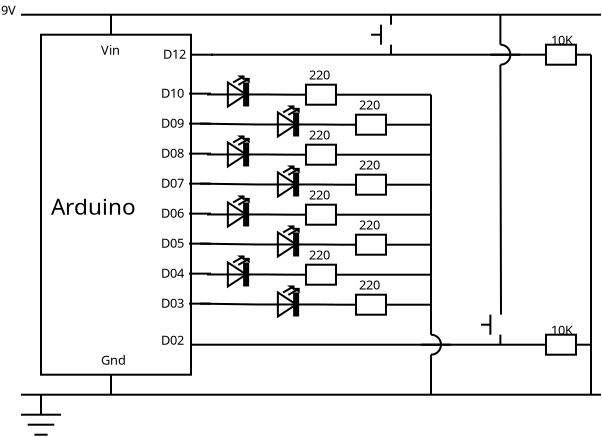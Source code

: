 <?xml version="1.0" encoding="UTF-8"?>
<dia:diagram xmlns:dia="http://www.lysator.liu.se/~alla/dia/">
  <dia:layer name="Background" visible="true" active="true">
    <dia:group>
      <dia:object type="Circuit - Horizontal Resistor (European)" version="1" id="O0">
        <dia:attribute name="obj_pos">
          <dia:point val="21,6"/>
        </dia:attribute>
        <dia:attribute name="obj_bb">
          <dia:rectangle val="21,5.95;24,7.05"/>
        </dia:attribute>
        <dia:attribute name="meta">
          <dia:composite type="dict"/>
        </dia:attribute>
        <dia:attribute name="elem_corner">
          <dia:point val="21,6"/>
        </dia:attribute>
        <dia:attribute name="elem_width">
          <dia:real val="3.0"/>
        </dia:attribute>
        <dia:attribute name="elem_height">
          <dia:real val="1.0"/>
        </dia:attribute>
        <dia:attribute name="line_width">
          <dia:real val="0.1"/>
        </dia:attribute>
        <dia:attribute name="line_colour">
          <dia:color val="#000000"/>
        </dia:attribute>
        <dia:attribute name="fill_colour">
          <dia:color val="#ffffff"/>
        </dia:attribute>
        <dia:attribute name="show_background">
          <dia:boolean val="true"/>
        </dia:attribute>
        <dia:attribute name="line_style">
          <dia:enum val="0"/>
          <dia:real val="1"/>
        </dia:attribute>
        <dia:attribute name="flip_horizontal">
          <dia:boolean val="false"/>
        </dia:attribute>
        <dia:attribute name="flip_vertical">
          <dia:boolean val="false"/>
        </dia:attribute>
        <dia:attribute name="subscale">
          <dia:real val="1"/>
        </dia:attribute>
      </dia:object>
      <dia:object type="Circuit - Horizontal Led (European)" version="1" id="O1">
        <dia:attribute name="obj_pos">
          <dia:point val="16.8,5.589"/>
        </dia:attribute>
        <dia:attribute name="obj_bb">
          <dia:rectangle val="16.8,5.518;19.8,7.182"/>
        </dia:attribute>
        <dia:attribute name="meta">
          <dia:composite type="dict"/>
        </dia:attribute>
        <dia:attribute name="elem_corner">
          <dia:point val="16.8,5.589"/>
        </dia:attribute>
        <dia:attribute name="elem_width">
          <dia:real val="3.0"/>
        </dia:attribute>
        <dia:attribute name="elem_height">
          <dia:real val="1.5"/>
        </dia:attribute>
        <dia:attribute name="line_width">
          <dia:real val="0.1"/>
        </dia:attribute>
        <dia:attribute name="line_colour">
          <dia:color val="#000000"/>
        </dia:attribute>
        <dia:attribute name="fill_colour">
          <dia:color val="#ffffff"/>
        </dia:attribute>
        <dia:attribute name="show_background">
          <dia:boolean val="true"/>
        </dia:attribute>
        <dia:attribute name="line_style">
          <dia:enum val="0"/>
          <dia:real val="1"/>
        </dia:attribute>
        <dia:attribute name="flip_horizontal">
          <dia:boolean val="false"/>
        </dia:attribute>
        <dia:attribute name="flip_vertical">
          <dia:boolean val="false"/>
        </dia:attribute>
        <dia:attribute name="subscale">
          <dia:real val="1"/>
        </dia:attribute>
      </dia:object>
      <dia:object type="Standard - Line" version="0" id="O2">
        <dia:attribute name="obj_pos">
          <dia:point val="19.8,6.489"/>
        </dia:attribute>
        <dia:attribute name="obj_bb">
          <dia:rectangle val="19.75,6.439;21.05,6.55"/>
        </dia:attribute>
        <dia:attribute name="conn_endpoints">
          <dia:point val="19.8,6.489"/>
          <dia:point val="21,6.5"/>
        </dia:attribute>
        <dia:attribute name="numcp">
          <dia:int val="1"/>
        </dia:attribute>
        <dia:connections>
          <dia:connection handle="0" to="O1" connection="1"/>
          <dia:connection handle="1" to="O0" connection="0"/>
        </dia:connections>
      </dia:object>
      <dia:object type="Standard - Text" version="1" id="O3">
        <dia:attribute name="obj_pos">
          <dia:point val="21.9,5.739"/>
        </dia:attribute>
        <dia:attribute name="obj_bb">
          <dia:rectangle val="21.9,5.144;23.122,5.889"/>
        </dia:attribute>
        <dia:attribute name="text">
          <dia:composite type="text">
            <dia:attribute name="string">
              <dia:string>#220#</dia:string>
            </dia:attribute>
            <dia:attribute name="font">
              <dia:font family="sans" style="0" name="Helvetica"/>
            </dia:attribute>
            <dia:attribute name="height">
              <dia:real val="0.8"/>
            </dia:attribute>
            <dia:attribute name="pos">
              <dia:point val="21.9,5.739"/>
            </dia:attribute>
            <dia:attribute name="color">
              <dia:color val="#000000"/>
            </dia:attribute>
            <dia:attribute name="alignment">
              <dia:enum val="0"/>
            </dia:attribute>
          </dia:composite>
        </dia:attribute>
        <dia:attribute name="valign">
          <dia:enum val="3"/>
        </dia:attribute>
      </dia:object>
    </dia:group>
    <dia:object type="Standard - Box" version="0" id="O4">
      <dia:attribute name="obj_pos">
        <dia:point val="8.5,3.5"/>
      </dia:attribute>
      <dia:attribute name="obj_bb">
        <dia:rectangle val="8.45,3.45;16.05,20.55"/>
      </dia:attribute>
      <dia:attribute name="elem_corner">
        <dia:point val="8.5,3.5"/>
      </dia:attribute>
      <dia:attribute name="elem_width">
        <dia:real val="7.5"/>
      </dia:attribute>
      <dia:attribute name="elem_height">
        <dia:real val="17"/>
      </dia:attribute>
      <dia:attribute name="show_background">
        <dia:boolean val="true"/>
      </dia:attribute>
    </dia:object>
    <dia:group>
      <dia:object type="Standard - Line" version="0" id="O5">
        <dia:attribute name="obj_pos">
          <dia:point val="16,4.5"/>
        </dia:attribute>
        <dia:attribute name="obj_bb">
          <dia:rectangle val="15.95,4.45;17.15,4.55"/>
        </dia:attribute>
        <dia:attribute name="conn_endpoints">
          <dia:point val="16,4.5"/>
          <dia:point val="17.1,4.5"/>
        </dia:attribute>
        <dia:attribute name="numcp">
          <dia:int val="1"/>
        </dia:attribute>
      </dia:object>
      <dia:object type="Standard - Text" version="1" id="O6">
        <dia:attribute name="obj_pos">
          <dia:point val="14.6,4.7"/>
        </dia:attribute>
        <dia:attribute name="obj_bb">
          <dia:rectangle val="14.6,4.105;15.908,4.85"/>
        </dia:attribute>
        <dia:attribute name="text">
          <dia:composite type="text">
            <dia:attribute name="string">
              <dia:string>#D12#</dia:string>
            </dia:attribute>
            <dia:attribute name="font">
              <dia:font family="sans" style="0" name="Helvetica"/>
            </dia:attribute>
            <dia:attribute name="height">
              <dia:real val="0.8"/>
            </dia:attribute>
            <dia:attribute name="pos">
              <dia:point val="14.6,4.7"/>
            </dia:attribute>
            <dia:attribute name="color">
              <dia:color val="#000000"/>
            </dia:attribute>
            <dia:attribute name="alignment">
              <dia:enum val="0"/>
            </dia:attribute>
          </dia:composite>
        </dia:attribute>
        <dia:attribute name="valign">
          <dia:enum val="3"/>
        </dia:attribute>
      </dia:object>
    </dia:group>
    <dia:object type="Standard - Text" version="1" id="O7">
      <dia:attribute name="obj_pos">
        <dia:point val="9,12.5"/>
      </dia:attribute>
      <dia:attribute name="obj_bb">
        <dia:rectangle val="9,11.45;13.373,12.768"/>
      </dia:attribute>
      <dia:attribute name="text">
        <dia:composite type="text">
          <dia:attribute name="string">
            <dia:string>#Arduino#</dia:string>
          </dia:attribute>
          <dia:attribute name="font">
            <dia:font family="sans" style="0" name="Helvetica"/>
          </dia:attribute>
          <dia:attribute name="height">
            <dia:real val="1.411"/>
          </dia:attribute>
          <dia:attribute name="pos">
            <dia:point val="9,12.5"/>
          </dia:attribute>
          <dia:attribute name="color">
            <dia:color val="#000000"/>
          </dia:attribute>
          <dia:attribute name="alignment">
            <dia:enum val="0"/>
          </dia:attribute>
        </dia:composite>
      </dia:attribute>
      <dia:attribute name="valign">
        <dia:enum val="3"/>
      </dia:attribute>
    </dia:object>
    <dia:object type="Standard - Line" version="0" id="O8">
      <dia:attribute name="obj_pos">
        <dia:point val="12,21.5"/>
      </dia:attribute>
      <dia:attribute name="obj_bb">
        <dia:rectangle val="11.95,20.45;12.05,21.55"/>
      </dia:attribute>
      <dia:attribute name="conn_endpoints">
        <dia:point val="12,21.5"/>
        <dia:point val="12,20.5"/>
      </dia:attribute>
      <dia:attribute name="numcp">
        <dia:int val="1"/>
      </dia:attribute>
    </dia:object>
    <dia:object type="Standard - Line" version="0" id="O9">
      <dia:attribute name="obj_pos">
        <dia:point val="12,3.5"/>
      </dia:attribute>
      <dia:attribute name="obj_bb">
        <dia:rectangle val="11.95,2.45;12.05,3.55"/>
      </dia:attribute>
      <dia:attribute name="conn_endpoints">
        <dia:point val="12,3.5"/>
        <dia:point val="12,2.5"/>
      </dia:attribute>
      <dia:attribute name="numcp">
        <dia:int val="1"/>
      </dia:attribute>
    </dia:object>
    <dia:object type="Standard - Text" version="1" id="O10">
      <dia:attribute name="obj_pos">
        <dia:point val="11.5,4.5"/>
      </dia:attribute>
      <dia:attribute name="obj_bb">
        <dia:rectangle val="11.5,3.905;12.505,4.65"/>
      </dia:attribute>
      <dia:attribute name="text">
        <dia:composite type="text">
          <dia:attribute name="string">
            <dia:string>#Vin#</dia:string>
          </dia:attribute>
          <dia:attribute name="font">
            <dia:font family="sans" style="0" name="Helvetica"/>
          </dia:attribute>
          <dia:attribute name="height">
            <dia:real val="0.8"/>
          </dia:attribute>
          <dia:attribute name="pos">
            <dia:point val="11.5,4.5"/>
          </dia:attribute>
          <dia:attribute name="color">
            <dia:color val="#000000"/>
          </dia:attribute>
          <dia:attribute name="alignment">
            <dia:enum val="0"/>
          </dia:attribute>
        </dia:composite>
      </dia:attribute>
      <dia:attribute name="valign">
        <dia:enum val="3"/>
      </dia:attribute>
    </dia:object>
    <dia:object type="Standard - Text" version="1" id="O11">
      <dia:attribute name="obj_pos">
        <dia:point val="11.5,20"/>
      </dia:attribute>
      <dia:attribute name="obj_bb">
        <dia:rectangle val="11.5,19.405;12.807,20.15"/>
      </dia:attribute>
      <dia:attribute name="text">
        <dia:composite type="text">
          <dia:attribute name="string">
            <dia:string>#Gnd#</dia:string>
          </dia:attribute>
          <dia:attribute name="font">
            <dia:font family="sans" style="0" name="Helvetica"/>
          </dia:attribute>
          <dia:attribute name="height">
            <dia:real val="0.8"/>
          </dia:attribute>
          <dia:attribute name="pos">
            <dia:point val="11.5,20"/>
          </dia:attribute>
          <dia:attribute name="color">
            <dia:color val="#000000"/>
          </dia:attribute>
          <dia:attribute name="alignment">
            <dia:enum val="0"/>
          </dia:attribute>
        </dia:composite>
      </dia:attribute>
      <dia:attribute name="valign">
        <dia:enum val="3"/>
      </dia:attribute>
    </dia:object>
    <dia:object type="Standard - Line" version="0" id="O12">
      <dia:attribute name="obj_pos">
        <dia:point val="7.5,2.5"/>
      </dia:attribute>
      <dia:attribute name="obj_bb">
        <dia:rectangle val="7.45,2.45;20.05,2.55"/>
      </dia:attribute>
      <dia:attribute name="conn_endpoints">
        <dia:point val="7.5,2.5"/>
        <dia:point val="20,2.5"/>
      </dia:attribute>
      <dia:attribute name="numcp">
        <dia:int val="1"/>
      </dia:attribute>
    </dia:object>
    <dia:object type="Standard - Line" version="0" id="O13">
      <dia:attribute name="obj_pos">
        <dia:point val="7.5,21.5"/>
      </dia:attribute>
      <dia:attribute name="obj_bb">
        <dia:rectangle val="7.45,21.45;36.55,21.55"/>
      </dia:attribute>
      <dia:attribute name="conn_endpoints">
        <dia:point val="7.5,21.5"/>
        <dia:point val="36.5,21.5"/>
      </dia:attribute>
      <dia:attribute name="numcp">
        <dia:int val="1"/>
      </dia:attribute>
    </dia:object>
    <dia:object type="Circuit - Ground" version="1" id="O14">
      <dia:attribute name="obj_pos">
        <dia:point val="7.5,21.5"/>
      </dia:attribute>
      <dia:attribute name="obj_bb">
        <dia:rectangle val="7.5,21.5;9.5,23.55"/>
      </dia:attribute>
      <dia:attribute name="meta">
        <dia:composite type="dict"/>
      </dia:attribute>
      <dia:attribute name="elem_corner">
        <dia:point val="7.5,21.5"/>
      </dia:attribute>
      <dia:attribute name="elem_width">
        <dia:real val="2"/>
      </dia:attribute>
      <dia:attribute name="elem_height">
        <dia:real val="2"/>
      </dia:attribute>
      <dia:attribute name="line_width">
        <dia:real val="0.1"/>
      </dia:attribute>
      <dia:attribute name="line_colour">
        <dia:color val="#000000"/>
      </dia:attribute>
      <dia:attribute name="fill_colour">
        <dia:color val="#ffffff"/>
      </dia:attribute>
      <dia:attribute name="show_background">
        <dia:boolean val="true"/>
      </dia:attribute>
      <dia:attribute name="line_style">
        <dia:enum val="0"/>
        <dia:real val="1"/>
      </dia:attribute>
      <dia:attribute name="flip_horizontal">
        <dia:boolean val="false"/>
      </dia:attribute>
      <dia:attribute name="flip_vertical">
        <dia:boolean val="false"/>
      </dia:attribute>
      <dia:attribute name="subscale">
        <dia:real val="1"/>
      </dia:attribute>
    </dia:object>
    <dia:object type="Standard - Text" version="1" id="O15">
      <dia:attribute name="obj_pos">
        <dia:point val="6.5,2.5"/>
      </dia:attribute>
      <dia:attribute name="obj_bb">
        <dia:rectangle val="6.5,1.905;7.345,2.65"/>
      </dia:attribute>
      <dia:attribute name="text">
        <dia:composite type="text">
          <dia:attribute name="string">
            <dia:string>#9V#</dia:string>
          </dia:attribute>
          <dia:attribute name="font">
            <dia:font family="sans" style="0" name="Helvetica"/>
          </dia:attribute>
          <dia:attribute name="height">
            <dia:real val="0.8"/>
          </dia:attribute>
          <dia:attribute name="pos">
            <dia:point val="6.5,2.5"/>
          </dia:attribute>
          <dia:attribute name="color">
            <dia:color val="#000000"/>
          </dia:attribute>
          <dia:attribute name="alignment">
            <dia:enum val="0"/>
          </dia:attribute>
        </dia:composite>
      </dia:attribute>
      <dia:attribute name="valign">
        <dia:enum val="3"/>
      </dia:attribute>
    </dia:object>
    <dia:group>
      <dia:object type="Standard - Text" version="1" id="O16">
        <dia:attribute name="obj_pos">
          <dia:point val="14.5,6.647"/>
        </dia:attribute>
        <dia:attribute name="obj_bb">
          <dia:rectangle val="14.5,6.052;15.807,6.797"/>
        </dia:attribute>
        <dia:attribute name="text">
          <dia:composite type="text">
            <dia:attribute name="string">
              <dia:string>#D10#</dia:string>
            </dia:attribute>
            <dia:attribute name="font">
              <dia:font family="sans" style="0" name="Helvetica"/>
            </dia:attribute>
            <dia:attribute name="height">
              <dia:real val="0.8"/>
            </dia:attribute>
            <dia:attribute name="pos">
              <dia:point val="14.5,6.647"/>
            </dia:attribute>
            <dia:attribute name="color">
              <dia:color val="#000000"/>
            </dia:attribute>
            <dia:attribute name="alignment">
              <dia:enum val="0"/>
            </dia:attribute>
          </dia:composite>
        </dia:attribute>
        <dia:attribute name="valign">
          <dia:enum val="3"/>
        </dia:attribute>
      </dia:object>
      <dia:object type="Standard - Line" version="0" id="O17">
        <dia:attribute name="obj_pos">
          <dia:point val="15.9,6.447"/>
        </dia:attribute>
        <dia:attribute name="obj_bb">
          <dia:rectangle val="15.85,6.397;17.05,6.497"/>
        </dia:attribute>
        <dia:attribute name="conn_endpoints">
          <dia:point val="15.9,6.447"/>
          <dia:point val="17,6.447"/>
        </dia:attribute>
        <dia:attribute name="numcp">
          <dia:int val="1"/>
        </dia:attribute>
      </dia:object>
    </dia:group>
    <dia:group>
      <dia:object type="Standard - Text" version="1" id="O18">
        <dia:attribute name="obj_pos">
          <dia:point val="14.5,8.147"/>
        </dia:attribute>
        <dia:attribute name="obj_bb">
          <dia:rectangle val="14.5,7.552;15.807,8.297"/>
        </dia:attribute>
        <dia:attribute name="text">
          <dia:composite type="text">
            <dia:attribute name="string">
              <dia:string>#D09#</dia:string>
            </dia:attribute>
            <dia:attribute name="font">
              <dia:font family="sans" style="0" name="Helvetica"/>
            </dia:attribute>
            <dia:attribute name="height">
              <dia:real val="0.8"/>
            </dia:attribute>
            <dia:attribute name="pos">
              <dia:point val="14.5,8.147"/>
            </dia:attribute>
            <dia:attribute name="color">
              <dia:color val="#000000"/>
            </dia:attribute>
            <dia:attribute name="alignment">
              <dia:enum val="0"/>
            </dia:attribute>
          </dia:composite>
        </dia:attribute>
        <dia:attribute name="valign">
          <dia:enum val="3"/>
        </dia:attribute>
      </dia:object>
      <dia:object type="Standard - Line" version="0" id="O19">
        <dia:attribute name="obj_pos">
          <dia:point val="15.9,7.947"/>
        </dia:attribute>
        <dia:attribute name="obj_bb">
          <dia:rectangle val="15.85,7.897;17.05,7.997"/>
        </dia:attribute>
        <dia:attribute name="conn_endpoints">
          <dia:point val="15.9,7.947"/>
          <dia:point val="17,7.947"/>
        </dia:attribute>
        <dia:attribute name="numcp">
          <dia:int val="1"/>
        </dia:attribute>
      </dia:object>
    </dia:group>
    <dia:group>
      <dia:object type="Standard - Text" version="1" id="O20">
        <dia:attribute name="obj_pos">
          <dia:point val="14.5,9.647"/>
        </dia:attribute>
        <dia:attribute name="obj_bb">
          <dia:rectangle val="14.5,9.052;15.807,9.797"/>
        </dia:attribute>
        <dia:attribute name="text">
          <dia:composite type="text">
            <dia:attribute name="string">
              <dia:string>#D08#</dia:string>
            </dia:attribute>
            <dia:attribute name="font">
              <dia:font family="sans" style="0" name="Helvetica"/>
            </dia:attribute>
            <dia:attribute name="height">
              <dia:real val="0.8"/>
            </dia:attribute>
            <dia:attribute name="pos">
              <dia:point val="14.5,9.647"/>
            </dia:attribute>
            <dia:attribute name="color">
              <dia:color val="#000000"/>
            </dia:attribute>
            <dia:attribute name="alignment">
              <dia:enum val="0"/>
            </dia:attribute>
          </dia:composite>
        </dia:attribute>
        <dia:attribute name="valign">
          <dia:enum val="3"/>
        </dia:attribute>
      </dia:object>
      <dia:object type="Standard - Line" version="0" id="O21">
        <dia:attribute name="obj_pos">
          <dia:point val="15.9,9.447"/>
        </dia:attribute>
        <dia:attribute name="obj_bb">
          <dia:rectangle val="15.85,9.397;17.05,9.497"/>
        </dia:attribute>
        <dia:attribute name="conn_endpoints">
          <dia:point val="15.9,9.447"/>
          <dia:point val="17,9.447"/>
        </dia:attribute>
        <dia:attribute name="numcp">
          <dia:int val="1"/>
        </dia:attribute>
      </dia:object>
    </dia:group>
    <dia:group>
      <dia:object type="Standard - Text" version="1" id="O22">
        <dia:attribute name="obj_pos">
          <dia:point val="14.5,11.147"/>
        </dia:attribute>
        <dia:attribute name="obj_bb">
          <dia:rectangle val="14.5,10.552;15.807,11.297"/>
        </dia:attribute>
        <dia:attribute name="text">
          <dia:composite type="text">
            <dia:attribute name="string">
              <dia:string>#D07#</dia:string>
            </dia:attribute>
            <dia:attribute name="font">
              <dia:font family="sans" style="0" name="Helvetica"/>
            </dia:attribute>
            <dia:attribute name="height">
              <dia:real val="0.8"/>
            </dia:attribute>
            <dia:attribute name="pos">
              <dia:point val="14.5,11.147"/>
            </dia:attribute>
            <dia:attribute name="color">
              <dia:color val="#000000"/>
            </dia:attribute>
            <dia:attribute name="alignment">
              <dia:enum val="0"/>
            </dia:attribute>
          </dia:composite>
        </dia:attribute>
        <dia:attribute name="valign">
          <dia:enum val="3"/>
        </dia:attribute>
      </dia:object>
      <dia:object type="Standard - Line" version="0" id="O23">
        <dia:attribute name="obj_pos">
          <dia:point val="15.9,10.947"/>
        </dia:attribute>
        <dia:attribute name="obj_bb">
          <dia:rectangle val="15.85,10.897;17.05,10.997"/>
        </dia:attribute>
        <dia:attribute name="conn_endpoints">
          <dia:point val="15.9,10.947"/>
          <dia:point val="17,10.947"/>
        </dia:attribute>
        <dia:attribute name="numcp">
          <dia:int val="1"/>
        </dia:attribute>
      </dia:object>
    </dia:group>
    <dia:group>
      <dia:object type="Standard - Text" version="1" id="O24">
        <dia:attribute name="obj_pos">
          <dia:point val="14.5,12.647"/>
        </dia:attribute>
        <dia:attribute name="obj_bb">
          <dia:rectangle val="14.5,12.052;15.807,12.797"/>
        </dia:attribute>
        <dia:attribute name="text">
          <dia:composite type="text">
            <dia:attribute name="string">
              <dia:string>#D06#</dia:string>
            </dia:attribute>
            <dia:attribute name="font">
              <dia:font family="sans" style="0" name="Helvetica"/>
            </dia:attribute>
            <dia:attribute name="height">
              <dia:real val="0.8"/>
            </dia:attribute>
            <dia:attribute name="pos">
              <dia:point val="14.5,12.647"/>
            </dia:attribute>
            <dia:attribute name="color">
              <dia:color val="#000000"/>
            </dia:attribute>
            <dia:attribute name="alignment">
              <dia:enum val="0"/>
            </dia:attribute>
          </dia:composite>
        </dia:attribute>
        <dia:attribute name="valign">
          <dia:enum val="3"/>
        </dia:attribute>
      </dia:object>
      <dia:object type="Standard - Line" version="0" id="O25">
        <dia:attribute name="obj_pos">
          <dia:point val="15.9,12.447"/>
        </dia:attribute>
        <dia:attribute name="obj_bb">
          <dia:rectangle val="15.85,12.397;17.05,12.497"/>
        </dia:attribute>
        <dia:attribute name="conn_endpoints">
          <dia:point val="15.9,12.447"/>
          <dia:point val="17,12.447"/>
        </dia:attribute>
        <dia:attribute name="numcp">
          <dia:int val="1"/>
        </dia:attribute>
      </dia:object>
    </dia:group>
    <dia:group>
      <dia:object type="Standard - Text" version="1" id="O26">
        <dia:attribute name="obj_pos">
          <dia:point val="14.5,14.147"/>
        </dia:attribute>
        <dia:attribute name="obj_bb">
          <dia:rectangle val="14.5,13.552;15.807,14.297"/>
        </dia:attribute>
        <dia:attribute name="text">
          <dia:composite type="text">
            <dia:attribute name="string">
              <dia:string>#D05#</dia:string>
            </dia:attribute>
            <dia:attribute name="font">
              <dia:font family="sans" style="0" name="Helvetica"/>
            </dia:attribute>
            <dia:attribute name="height">
              <dia:real val="0.8"/>
            </dia:attribute>
            <dia:attribute name="pos">
              <dia:point val="14.5,14.147"/>
            </dia:attribute>
            <dia:attribute name="color">
              <dia:color val="#000000"/>
            </dia:attribute>
            <dia:attribute name="alignment">
              <dia:enum val="0"/>
            </dia:attribute>
          </dia:composite>
        </dia:attribute>
        <dia:attribute name="valign">
          <dia:enum val="3"/>
        </dia:attribute>
      </dia:object>
      <dia:object type="Standard - Line" version="0" id="O27">
        <dia:attribute name="obj_pos">
          <dia:point val="15.9,13.947"/>
        </dia:attribute>
        <dia:attribute name="obj_bb">
          <dia:rectangle val="15.85,13.897;17.05,13.997"/>
        </dia:attribute>
        <dia:attribute name="conn_endpoints">
          <dia:point val="15.9,13.947"/>
          <dia:point val="17,13.947"/>
        </dia:attribute>
        <dia:attribute name="numcp">
          <dia:int val="1"/>
        </dia:attribute>
      </dia:object>
    </dia:group>
    <dia:group>
      <dia:object type="Standard - Text" version="1" id="O28">
        <dia:attribute name="obj_pos">
          <dia:point val="14.5,15.647"/>
        </dia:attribute>
        <dia:attribute name="obj_bb">
          <dia:rectangle val="14.5,15.052;15.807,15.797"/>
        </dia:attribute>
        <dia:attribute name="text">
          <dia:composite type="text">
            <dia:attribute name="string">
              <dia:string>#D04#</dia:string>
            </dia:attribute>
            <dia:attribute name="font">
              <dia:font family="sans" style="0" name="Helvetica"/>
            </dia:attribute>
            <dia:attribute name="height">
              <dia:real val="0.8"/>
            </dia:attribute>
            <dia:attribute name="pos">
              <dia:point val="14.5,15.647"/>
            </dia:attribute>
            <dia:attribute name="color">
              <dia:color val="#000000"/>
            </dia:attribute>
            <dia:attribute name="alignment">
              <dia:enum val="0"/>
            </dia:attribute>
          </dia:composite>
        </dia:attribute>
        <dia:attribute name="valign">
          <dia:enum val="3"/>
        </dia:attribute>
      </dia:object>
      <dia:object type="Standard - Line" version="0" id="O29">
        <dia:attribute name="obj_pos">
          <dia:point val="15.9,15.447"/>
        </dia:attribute>
        <dia:attribute name="obj_bb">
          <dia:rectangle val="15.85,15.397;17.05,15.497"/>
        </dia:attribute>
        <dia:attribute name="conn_endpoints">
          <dia:point val="15.9,15.447"/>
          <dia:point val="17,15.447"/>
        </dia:attribute>
        <dia:attribute name="numcp">
          <dia:int val="1"/>
        </dia:attribute>
      </dia:object>
    </dia:group>
    <dia:group>
      <dia:object type="Standard - Text" version="1" id="O30">
        <dia:attribute name="obj_pos">
          <dia:point val="14.5,17.147"/>
        </dia:attribute>
        <dia:attribute name="obj_bb">
          <dia:rectangle val="14.5,16.552;15.807,17.297"/>
        </dia:attribute>
        <dia:attribute name="text">
          <dia:composite type="text">
            <dia:attribute name="string">
              <dia:string>#D03#</dia:string>
            </dia:attribute>
            <dia:attribute name="font">
              <dia:font family="sans" style="0" name="Helvetica"/>
            </dia:attribute>
            <dia:attribute name="height">
              <dia:real val="0.8"/>
            </dia:attribute>
            <dia:attribute name="pos">
              <dia:point val="14.5,17.147"/>
            </dia:attribute>
            <dia:attribute name="color">
              <dia:color val="#000000"/>
            </dia:attribute>
            <dia:attribute name="alignment">
              <dia:enum val="0"/>
            </dia:attribute>
          </dia:composite>
        </dia:attribute>
        <dia:attribute name="valign">
          <dia:enum val="3"/>
        </dia:attribute>
      </dia:object>
      <dia:object type="Standard - Line" version="0" id="O31">
        <dia:attribute name="obj_pos">
          <dia:point val="15.9,16.947"/>
        </dia:attribute>
        <dia:attribute name="obj_bb">
          <dia:rectangle val="15.85,16.897;17.05,16.997"/>
        </dia:attribute>
        <dia:attribute name="conn_endpoints">
          <dia:point val="15.9,16.947"/>
          <dia:point val="17,16.947"/>
        </dia:attribute>
        <dia:attribute name="numcp">
          <dia:int val="1"/>
        </dia:attribute>
      </dia:object>
    </dia:group>
    <dia:group>
      <dia:object type="Circuit - Horizontal Resistor (European)" version="1" id="O32">
        <dia:attribute name="obj_pos">
          <dia:point val="33,4"/>
        </dia:attribute>
        <dia:attribute name="obj_bb">
          <dia:rectangle val="33,3.95;36,5.05"/>
        </dia:attribute>
        <dia:attribute name="meta">
          <dia:composite type="dict"/>
        </dia:attribute>
        <dia:attribute name="elem_corner">
          <dia:point val="33,4"/>
        </dia:attribute>
        <dia:attribute name="elem_width">
          <dia:real val="3.0"/>
        </dia:attribute>
        <dia:attribute name="elem_height">
          <dia:real val="1.0"/>
        </dia:attribute>
        <dia:attribute name="line_width">
          <dia:real val="0.1"/>
        </dia:attribute>
        <dia:attribute name="line_colour">
          <dia:color val="#000000"/>
        </dia:attribute>
        <dia:attribute name="fill_colour">
          <dia:color val="#ffffff"/>
        </dia:attribute>
        <dia:attribute name="show_background">
          <dia:boolean val="true"/>
        </dia:attribute>
        <dia:attribute name="line_style">
          <dia:enum val="0"/>
          <dia:real val="1"/>
        </dia:attribute>
        <dia:attribute name="flip_horizontal">
          <dia:boolean val="false"/>
        </dia:attribute>
        <dia:attribute name="flip_vertical">
          <dia:boolean val="false"/>
        </dia:attribute>
        <dia:attribute name="subscale">
          <dia:real val="1"/>
        </dia:attribute>
      </dia:object>
      <dia:object type="Standard - Text" version="1" id="O33">
        <dia:attribute name="obj_pos">
          <dia:point val="34,4"/>
        </dia:attribute>
        <dia:attribute name="obj_bb">
          <dia:rectangle val="34,3.405;35.235,4.15"/>
        </dia:attribute>
        <dia:attribute name="text">
          <dia:composite type="text">
            <dia:attribute name="string">
              <dia:string>#10K#</dia:string>
            </dia:attribute>
            <dia:attribute name="font">
              <dia:font family="sans" style="0" name="Helvetica"/>
            </dia:attribute>
            <dia:attribute name="height">
              <dia:real val="0.8"/>
            </dia:attribute>
            <dia:attribute name="pos">
              <dia:point val="34,4"/>
            </dia:attribute>
            <dia:attribute name="color">
              <dia:color val="#000000"/>
            </dia:attribute>
            <dia:attribute name="alignment">
              <dia:enum val="0"/>
            </dia:attribute>
          </dia:composite>
        </dia:attribute>
        <dia:attribute name="valign">
          <dia:enum val="3"/>
        </dia:attribute>
      </dia:object>
    </dia:group>
    <dia:group>
      <dia:object type="Circuit - Horizontal Resistor (European)" version="1" id="O34">
        <dia:attribute name="obj_pos">
          <dia:point val="33,18.5"/>
        </dia:attribute>
        <dia:attribute name="obj_bb">
          <dia:rectangle val="33,18.45;36,19.55"/>
        </dia:attribute>
        <dia:attribute name="meta">
          <dia:composite type="dict"/>
        </dia:attribute>
        <dia:attribute name="elem_corner">
          <dia:point val="33,18.5"/>
        </dia:attribute>
        <dia:attribute name="elem_width">
          <dia:real val="3.0"/>
        </dia:attribute>
        <dia:attribute name="elem_height">
          <dia:real val="1.0"/>
        </dia:attribute>
        <dia:attribute name="line_width">
          <dia:real val="0.1"/>
        </dia:attribute>
        <dia:attribute name="line_colour">
          <dia:color val="#000000"/>
        </dia:attribute>
        <dia:attribute name="fill_colour">
          <dia:color val="#ffffff"/>
        </dia:attribute>
        <dia:attribute name="show_background">
          <dia:boolean val="true"/>
        </dia:attribute>
        <dia:attribute name="line_style">
          <dia:enum val="0"/>
          <dia:real val="1"/>
        </dia:attribute>
        <dia:attribute name="flip_horizontal">
          <dia:boolean val="false"/>
        </dia:attribute>
        <dia:attribute name="flip_vertical">
          <dia:boolean val="false"/>
        </dia:attribute>
        <dia:attribute name="subscale">
          <dia:real val="1"/>
        </dia:attribute>
      </dia:object>
      <dia:object type="Standard - Text" version="1" id="O35">
        <dia:attribute name="obj_pos">
          <dia:point val="34,18.5"/>
        </dia:attribute>
        <dia:attribute name="obj_bb">
          <dia:rectangle val="34,17.905;35.235,18.65"/>
        </dia:attribute>
        <dia:attribute name="text">
          <dia:composite type="text">
            <dia:attribute name="string">
              <dia:string>#10K#</dia:string>
            </dia:attribute>
            <dia:attribute name="font">
              <dia:font family="sans" style="0" name="Helvetica"/>
            </dia:attribute>
            <dia:attribute name="height">
              <dia:real val="0.8"/>
            </dia:attribute>
            <dia:attribute name="pos">
              <dia:point val="34,18.5"/>
            </dia:attribute>
            <dia:attribute name="color">
              <dia:color val="#000000"/>
            </dia:attribute>
            <dia:attribute name="alignment">
              <dia:enum val="0"/>
            </dia:attribute>
          </dia:composite>
        </dia:attribute>
        <dia:attribute name="valign">
          <dia:enum val="3"/>
        </dia:attribute>
      </dia:object>
    </dia:group>
    <dia:group>
      <dia:object type="Circuit - Horizontal Resistor (European)" version="1" id="O36">
        <dia:attribute name="obj_pos">
          <dia:point val="23.5,7.5"/>
        </dia:attribute>
        <dia:attribute name="obj_bb">
          <dia:rectangle val="23.5,7.45;26.5,8.55"/>
        </dia:attribute>
        <dia:attribute name="meta">
          <dia:composite type="dict"/>
        </dia:attribute>
        <dia:attribute name="elem_corner">
          <dia:point val="23.5,7.5"/>
        </dia:attribute>
        <dia:attribute name="elem_width">
          <dia:real val="3.0"/>
        </dia:attribute>
        <dia:attribute name="elem_height">
          <dia:real val="1.0"/>
        </dia:attribute>
        <dia:attribute name="line_width">
          <dia:real val="0.1"/>
        </dia:attribute>
        <dia:attribute name="line_colour">
          <dia:color val="#000000"/>
        </dia:attribute>
        <dia:attribute name="fill_colour">
          <dia:color val="#ffffff"/>
        </dia:attribute>
        <dia:attribute name="show_background">
          <dia:boolean val="true"/>
        </dia:attribute>
        <dia:attribute name="line_style">
          <dia:enum val="0"/>
          <dia:real val="1"/>
        </dia:attribute>
        <dia:attribute name="flip_horizontal">
          <dia:boolean val="false"/>
        </dia:attribute>
        <dia:attribute name="flip_vertical">
          <dia:boolean val="false"/>
        </dia:attribute>
        <dia:attribute name="subscale">
          <dia:real val="1"/>
        </dia:attribute>
      </dia:object>
      <dia:object type="Circuit - Horizontal Led (European)" version="1" id="O37">
        <dia:attribute name="obj_pos">
          <dia:point val="19.3,7.089"/>
        </dia:attribute>
        <dia:attribute name="obj_bb">
          <dia:rectangle val="19.3,7.018;22.3,8.682"/>
        </dia:attribute>
        <dia:attribute name="meta">
          <dia:composite type="dict"/>
        </dia:attribute>
        <dia:attribute name="elem_corner">
          <dia:point val="19.3,7.089"/>
        </dia:attribute>
        <dia:attribute name="elem_width">
          <dia:real val="3.0"/>
        </dia:attribute>
        <dia:attribute name="elem_height">
          <dia:real val="1.5"/>
        </dia:attribute>
        <dia:attribute name="line_width">
          <dia:real val="0.1"/>
        </dia:attribute>
        <dia:attribute name="line_colour">
          <dia:color val="#000000"/>
        </dia:attribute>
        <dia:attribute name="fill_colour">
          <dia:color val="#ffffff"/>
        </dia:attribute>
        <dia:attribute name="show_background">
          <dia:boolean val="true"/>
        </dia:attribute>
        <dia:attribute name="line_style">
          <dia:enum val="0"/>
          <dia:real val="1"/>
        </dia:attribute>
        <dia:attribute name="flip_horizontal">
          <dia:boolean val="false"/>
        </dia:attribute>
        <dia:attribute name="flip_vertical">
          <dia:boolean val="false"/>
        </dia:attribute>
        <dia:attribute name="subscale">
          <dia:real val="1"/>
        </dia:attribute>
      </dia:object>
      <dia:object type="Standard - Line" version="0" id="O38">
        <dia:attribute name="obj_pos">
          <dia:point val="22.3,7.989"/>
        </dia:attribute>
        <dia:attribute name="obj_bb">
          <dia:rectangle val="22.25,7.939;23.55,8.05"/>
        </dia:attribute>
        <dia:attribute name="conn_endpoints">
          <dia:point val="22.3,7.989"/>
          <dia:point val="23.5,8"/>
        </dia:attribute>
        <dia:attribute name="numcp">
          <dia:int val="1"/>
        </dia:attribute>
        <dia:connections>
          <dia:connection handle="0" to="O37" connection="1"/>
          <dia:connection handle="1" to="O36" connection="0"/>
        </dia:connections>
      </dia:object>
      <dia:object type="Standard - Text" version="1" id="O39">
        <dia:attribute name="obj_pos">
          <dia:point val="24.4,7.239"/>
        </dia:attribute>
        <dia:attribute name="obj_bb">
          <dia:rectangle val="24.4,6.644;25.622,7.389"/>
        </dia:attribute>
        <dia:attribute name="text">
          <dia:composite type="text">
            <dia:attribute name="string">
              <dia:string>#220#</dia:string>
            </dia:attribute>
            <dia:attribute name="font">
              <dia:font family="sans" style="0" name="Helvetica"/>
            </dia:attribute>
            <dia:attribute name="height">
              <dia:real val="0.8"/>
            </dia:attribute>
            <dia:attribute name="pos">
              <dia:point val="24.4,7.239"/>
            </dia:attribute>
            <dia:attribute name="color">
              <dia:color val="#000000"/>
            </dia:attribute>
            <dia:attribute name="alignment">
              <dia:enum val="0"/>
            </dia:attribute>
          </dia:composite>
        </dia:attribute>
        <dia:attribute name="valign">
          <dia:enum val="3"/>
        </dia:attribute>
      </dia:object>
    </dia:group>
    <dia:group>
      <dia:object type="Circuit - Horizontal Resistor (European)" version="1" id="O40">
        <dia:attribute name="obj_pos">
          <dia:point val="21,9"/>
        </dia:attribute>
        <dia:attribute name="obj_bb">
          <dia:rectangle val="21,8.95;24,10.05"/>
        </dia:attribute>
        <dia:attribute name="meta">
          <dia:composite type="dict"/>
        </dia:attribute>
        <dia:attribute name="elem_corner">
          <dia:point val="21,9"/>
        </dia:attribute>
        <dia:attribute name="elem_width">
          <dia:real val="3.0"/>
        </dia:attribute>
        <dia:attribute name="elem_height">
          <dia:real val="1.0"/>
        </dia:attribute>
        <dia:attribute name="line_width">
          <dia:real val="0.1"/>
        </dia:attribute>
        <dia:attribute name="line_colour">
          <dia:color val="#000000"/>
        </dia:attribute>
        <dia:attribute name="fill_colour">
          <dia:color val="#ffffff"/>
        </dia:attribute>
        <dia:attribute name="show_background">
          <dia:boolean val="true"/>
        </dia:attribute>
        <dia:attribute name="line_style">
          <dia:enum val="0"/>
          <dia:real val="1"/>
        </dia:attribute>
        <dia:attribute name="flip_horizontal">
          <dia:boolean val="false"/>
        </dia:attribute>
        <dia:attribute name="flip_vertical">
          <dia:boolean val="false"/>
        </dia:attribute>
        <dia:attribute name="subscale">
          <dia:real val="1"/>
        </dia:attribute>
      </dia:object>
      <dia:object type="Circuit - Horizontal Led (European)" version="1" id="O41">
        <dia:attribute name="obj_pos">
          <dia:point val="16.8,8.589"/>
        </dia:attribute>
        <dia:attribute name="obj_bb">
          <dia:rectangle val="16.8,8.518;19.8,10.182"/>
        </dia:attribute>
        <dia:attribute name="meta">
          <dia:composite type="dict"/>
        </dia:attribute>
        <dia:attribute name="elem_corner">
          <dia:point val="16.8,8.589"/>
        </dia:attribute>
        <dia:attribute name="elem_width">
          <dia:real val="3.0"/>
        </dia:attribute>
        <dia:attribute name="elem_height">
          <dia:real val="1.5"/>
        </dia:attribute>
        <dia:attribute name="line_width">
          <dia:real val="0.1"/>
        </dia:attribute>
        <dia:attribute name="line_colour">
          <dia:color val="#000000"/>
        </dia:attribute>
        <dia:attribute name="fill_colour">
          <dia:color val="#ffffff"/>
        </dia:attribute>
        <dia:attribute name="show_background">
          <dia:boolean val="true"/>
        </dia:attribute>
        <dia:attribute name="line_style">
          <dia:enum val="0"/>
          <dia:real val="1"/>
        </dia:attribute>
        <dia:attribute name="flip_horizontal">
          <dia:boolean val="false"/>
        </dia:attribute>
        <dia:attribute name="flip_vertical">
          <dia:boolean val="false"/>
        </dia:attribute>
        <dia:attribute name="subscale">
          <dia:real val="1"/>
        </dia:attribute>
      </dia:object>
      <dia:object type="Standard - Line" version="0" id="O42">
        <dia:attribute name="obj_pos">
          <dia:point val="19.8,9.489"/>
        </dia:attribute>
        <dia:attribute name="obj_bb">
          <dia:rectangle val="19.75,9.439;21.05,9.55"/>
        </dia:attribute>
        <dia:attribute name="conn_endpoints">
          <dia:point val="19.8,9.489"/>
          <dia:point val="21,9.5"/>
        </dia:attribute>
        <dia:attribute name="numcp">
          <dia:int val="1"/>
        </dia:attribute>
        <dia:connections>
          <dia:connection handle="0" to="O41" connection="1"/>
          <dia:connection handle="1" to="O40" connection="0"/>
        </dia:connections>
      </dia:object>
      <dia:object type="Standard - Text" version="1" id="O43">
        <dia:attribute name="obj_pos">
          <dia:point val="21.9,8.739"/>
        </dia:attribute>
        <dia:attribute name="obj_bb">
          <dia:rectangle val="21.9,8.144;23.122,8.889"/>
        </dia:attribute>
        <dia:attribute name="text">
          <dia:composite type="text">
            <dia:attribute name="string">
              <dia:string>#220#</dia:string>
            </dia:attribute>
            <dia:attribute name="font">
              <dia:font family="sans" style="0" name="Helvetica"/>
            </dia:attribute>
            <dia:attribute name="height">
              <dia:real val="0.8"/>
            </dia:attribute>
            <dia:attribute name="pos">
              <dia:point val="21.9,8.739"/>
            </dia:attribute>
            <dia:attribute name="color">
              <dia:color val="#000000"/>
            </dia:attribute>
            <dia:attribute name="alignment">
              <dia:enum val="0"/>
            </dia:attribute>
          </dia:composite>
        </dia:attribute>
        <dia:attribute name="valign">
          <dia:enum val="3"/>
        </dia:attribute>
      </dia:object>
    </dia:group>
    <dia:object type="Standard - Line" version="0" id="O44">
      <dia:attribute name="obj_pos">
        <dia:point val="16.45,7.947"/>
      </dia:attribute>
      <dia:attribute name="obj_bb">
        <dia:rectangle val="16.399,7.896;19.351,8.04"/>
      </dia:attribute>
      <dia:attribute name="conn_endpoints">
        <dia:point val="16.45,7.947"/>
        <dia:point val="19.3,7.989"/>
      </dia:attribute>
      <dia:attribute name="numcp">
        <dia:int val="1"/>
      </dia:attribute>
      <dia:connections>
        <dia:connection handle="0" to="O19" connection="0"/>
        <dia:connection handle="1" to="O37" connection="0"/>
      </dia:connections>
    </dia:object>
    <dia:group>
      <dia:object type="Circuit - Horizontal Resistor (European)" version="1" id="O45">
        <dia:attribute name="obj_pos">
          <dia:point val="23.5,10.5"/>
        </dia:attribute>
        <dia:attribute name="obj_bb">
          <dia:rectangle val="23.5,10.45;26.5,11.55"/>
        </dia:attribute>
        <dia:attribute name="meta">
          <dia:composite type="dict"/>
        </dia:attribute>
        <dia:attribute name="elem_corner">
          <dia:point val="23.5,10.5"/>
        </dia:attribute>
        <dia:attribute name="elem_width">
          <dia:real val="3.0"/>
        </dia:attribute>
        <dia:attribute name="elem_height">
          <dia:real val="1.0"/>
        </dia:attribute>
        <dia:attribute name="line_width">
          <dia:real val="0.1"/>
        </dia:attribute>
        <dia:attribute name="line_colour">
          <dia:color val="#000000"/>
        </dia:attribute>
        <dia:attribute name="fill_colour">
          <dia:color val="#ffffff"/>
        </dia:attribute>
        <dia:attribute name="show_background">
          <dia:boolean val="true"/>
        </dia:attribute>
        <dia:attribute name="line_style">
          <dia:enum val="0"/>
          <dia:real val="1"/>
        </dia:attribute>
        <dia:attribute name="flip_horizontal">
          <dia:boolean val="false"/>
        </dia:attribute>
        <dia:attribute name="flip_vertical">
          <dia:boolean val="false"/>
        </dia:attribute>
        <dia:attribute name="subscale">
          <dia:real val="1"/>
        </dia:attribute>
      </dia:object>
      <dia:object type="Circuit - Horizontal Led (European)" version="1" id="O46">
        <dia:attribute name="obj_pos">
          <dia:point val="19.3,10.089"/>
        </dia:attribute>
        <dia:attribute name="obj_bb">
          <dia:rectangle val="19.3,10.018;22.3,11.682"/>
        </dia:attribute>
        <dia:attribute name="meta">
          <dia:composite type="dict"/>
        </dia:attribute>
        <dia:attribute name="elem_corner">
          <dia:point val="19.3,10.089"/>
        </dia:attribute>
        <dia:attribute name="elem_width">
          <dia:real val="3.0"/>
        </dia:attribute>
        <dia:attribute name="elem_height">
          <dia:real val="1.5"/>
        </dia:attribute>
        <dia:attribute name="line_width">
          <dia:real val="0.1"/>
        </dia:attribute>
        <dia:attribute name="line_colour">
          <dia:color val="#000000"/>
        </dia:attribute>
        <dia:attribute name="fill_colour">
          <dia:color val="#ffffff"/>
        </dia:attribute>
        <dia:attribute name="show_background">
          <dia:boolean val="true"/>
        </dia:attribute>
        <dia:attribute name="line_style">
          <dia:enum val="0"/>
          <dia:real val="1"/>
        </dia:attribute>
        <dia:attribute name="flip_horizontal">
          <dia:boolean val="false"/>
        </dia:attribute>
        <dia:attribute name="flip_vertical">
          <dia:boolean val="false"/>
        </dia:attribute>
        <dia:attribute name="subscale">
          <dia:real val="1"/>
        </dia:attribute>
      </dia:object>
      <dia:object type="Standard - Line" version="0" id="O47">
        <dia:attribute name="obj_pos">
          <dia:point val="22.3,10.989"/>
        </dia:attribute>
        <dia:attribute name="obj_bb">
          <dia:rectangle val="22.25,10.939;23.55,11.05"/>
        </dia:attribute>
        <dia:attribute name="conn_endpoints">
          <dia:point val="22.3,10.989"/>
          <dia:point val="23.5,11"/>
        </dia:attribute>
        <dia:attribute name="numcp">
          <dia:int val="1"/>
        </dia:attribute>
        <dia:connections>
          <dia:connection handle="0" to="O46" connection="1"/>
          <dia:connection handle="1" to="O45" connection="0"/>
        </dia:connections>
      </dia:object>
      <dia:object type="Standard - Text" version="1" id="O48">
        <dia:attribute name="obj_pos">
          <dia:point val="24.4,10.239"/>
        </dia:attribute>
        <dia:attribute name="obj_bb">
          <dia:rectangle val="24.4,9.644;25.622,10.389"/>
        </dia:attribute>
        <dia:attribute name="text">
          <dia:composite type="text">
            <dia:attribute name="string">
              <dia:string>#220#</dia:string>
            </dia:attribute>
            <dia:attribute name="font">
              <dia:font family="sans" style="0" name="Helvetica"/>
            </dia:attribute>
            <dia:attribute name="height">
              <dia:real val="0.8"/>
            </dia:attribute>
            <dia:attribute name="pos">
              <dia:point val="24.4,10.239"/>
            </dia:attribute>
            <dia:attribute name="color">
              <dia:color val="#000000"/>
            </dia:attribute>
            <dia:attribute name="alignment">
              <dia:enum val="0"/>
            </dia:attribute>
          </dia:composite>
        </dia:attribute>
        <dia:attribute name="valign">
          <dia:enum val="3"/>
        </dia:attribute>
      </dia:object>
    </dia:group>
    <dia:group>
      <dia:object type="Circuit - Horizontal Resistor (European)" version="1" id="O49">
        <dia:attribute name="obj_pos">
          <dia:point val="21,12"/>
        </dia:attribute>
        <dia:attribute name="obj_bb">
          <dia:rectangle val="21,11.95;24,13.05"/>
        </dia:attribute>
        <dia:attribute name="meta">
          <dia:composite type="dict"/>
        </dia:attribute>
        <dia:attribute name="elem_corner">
          <dia:point val="21,12"/>
        </dia:attribute>
        <dia:attribute name="elem_width">
          <dia:real val="3.0"/>
        </dia:attribute>
        <dia:attribute name="elem_height">
          <dia:real val="1.0"/>
        </dia:attribute>
        <dia:attribute name="line_width">
          <dia:real val="0.1"/>
        </dia:attribute>
        <dia:attribute name="line_colour">
          <dia:color val="#000000"/>
        </dia:attribute>
        <dia:attribute name="fill_colour">
          <dia:color val="#ffffff"/>
        </dia:attribute>
        <dia:attribute name="show_background">
          <dia:boolean val="true"/>
        </dia:attribute>
        <dia:attribute name="line_style">
          <dia:enum val="0"/>
          <dia:real val="1"/>
        </dia:attribute>
        <dia:attribute name="flip_horizontal">
          <dia:boolean val="false"/>
        </dia:attribute>
        <dia:attribute name="flip_vertical">
          <dia:boolean val="false"/>
        </dia:attribute>
        <dia:attribute name="subscale">
          <dia:real val="1"/>
        </dia:attribute>
      </dia:object>
      <dia:object type="Circuit - Horizontal Led (European)" version="1" id="O50">
        <dia:attribute name="obj_pos">
          <dia:point val="16.8,11.589"/>
        </dia:attribute>
        <dia:attribute name="obj_bb">
          <dia:rectangle val="16.8,11.518;19.8,13.182"/>
        </dia:attribute>
        <dia:attribute name="meta">
          <dia:composite type="dict"/>
        </dia:attribute>
        <dia:attribute name="elem_corner">
          <dia:point val="16.8,11.589"/>
        </dia:attribute>
        <dia:attribute name="elem_width">
          <dia:real val="3.0"/>
        </dia:attribute>
        <dia:attribute name="elem_height">
          <dia:real val="1.5"/>
        </dia:attribute>
        <dia:attribute name="line_width">
          <dia:real val="0.1"/>
        </dia:attribute>
        <dia:attribute name="line_colour">
          <dia:color val="#000000"/>
        </dia:attribute>
        <dia:attribute name="fill_colour">
          <dia:color val="#ffffff"/>
        </dia:attribute>
        <dia:attribute name="show_background">
          <dia:boolean val="true"/>
        </dia:attribute>
        <dia:attribute name="line_style">
          <dia:enum val="0"/>
          <dia:real val="1"/>
        </dia:attribute>
        <dia:attribute name="flip_horizontal">
          <dia:boolean val="false"/>
        </dia:attribute>
        <dia:attribute name="flip_vertical">
          <dia:boolean val="false"/>
        </dia:attribute>
        <dia:attribute name="subscale">
          <dia:real val="1"/>
        </dia:attribute>
      </dia:object>
      <dia:object type="Standard - Line" version="0" id="O51">
        <dia:attribute name="obj_pos">
          <dia:point val="19.8,12.489"/>
        </dia:attribute>
        <dia:attribute name="obj_bb">
          <dia:rectangle val="19.75,12.439;21.05,12.55"/>
        </dia:attribute>
        <dia:attribute name="conn_endpoints">
          <dia:point val="19.8,12.489"/>
          <dia:point val="21,12.5"/>
        </dia:attribute>
        <dia:attribute name="numcp">
          <dia:int val="1"/>
        </dia:attribute>
        <dia:connections>
          <dia:connection handle="0" to="O50" connection="1"/>
          <dia:connection handle="1" to="O49" connection="0"/>
        </dia:connections>
      </dia:object>
      <dia:object type="Standard - Text" version="1" id="O52">
        <dia:attribute name="obj_pos">
          <dia:point val="21.9,11.739"/>
        </dia:attribute>
        <dia:attribute name="obj_bb">
          <dia:rectangle val="21.9,11.144;23.122,11.889"/>
        </dia:attribute>
        <dia:attribute name="text">
          <dia:composite type="text">
            <dia:attribute name="string">
              <dia:string>#220#</dia:string>
            </dia:attribute>
            <dia:attribute name="font">
              <dia:font family="sans" style="0" name="Helvetica"/>
            </dia:attribute>
            <dia:attribute name="height">
              <dia:real val="0.8"/>
            </dia:attribute>
            <dia:attribute name="pos">
              <dia:point val="21.9,11.739"/>
            </dia:attribute>
            <dia:attribute name="color">
              <dia:color val="#000000"/>
            </dia:attribute>
            <dia:attribute name="alignment">
              <dia:enum val="0"/>
            </dia:attribute>
          </dia:composite>
        </dia:attribute>
        <dia:attribute name="valign">
          <dia:enum val="3"/>
        </dia:attribute>
      </dia:object>
    </dia:group>
    <dia:group>
      <dia:object type="Circuit - Horizontal Resistor (European)" version="1" id="O53">
        <dia:attribute name="obj_pos">
          <dia:point val="21,15"/>
        </dia:attribute>
        <dia:attribute name="obj_bb">
          <dia:rectangle val="21,14.95;24,16.05"/>
        </dia:attribute>
        <dia:attribute name="meta">
          <dia:composite type="dict"/>
        </dia:attribute>
        <dia:attribute name="elem_corner">
          <dia:point val="21,15"/>
        </dia:attribute>
        <dia:attribute name="elem_width">
          <dia:real val="3.0"/>
        </dia:attribute>
        <dia:attribute name="elem_height">
          <dia:real val="1.0"/>
        </dia:attribute>
        <dia:attribute name="line_width">
          <dia:real val="0.1"/>
        </dia:attribute>
        <dia:attribute name="line_colour">
          <dia:color val="#000000"/>
        </dia:attribute>
        <dia:attribute name="fill_colour">
          <dia:color val="#ffffff"/>
        </dia:attribute>
        <dia:attribute name="show_background">
          <dia:boolean val="true"/>
        </dia:attribute>
        <dia:attribute name="line_style">
          <dia:enum val="0"/>
          <dia:real val="1"/>
        </dia:attribute>
        <dia:attribute name="flip_horizontal">
          <dia:boolean val="false"/>
        </dia:attribute>
        <dia:attribute name="flip_vertical">
          <dia:boolean val="false"/>
        </dia:attribute>
        <dia:attribute name="subscale">
          <dia:real val="1"/>
        </dia:attribute>
      </dia:object>
      <dia:object type="Circuit - Horizontal Led (European)" version="1" id="O54">
        <dia:attribute name="obj_pos">
          <dia:point val="16.8,14.589"/>
        </dia:attribute>
        <dia:attribute name="obj_bb">
          <dia:rectangle val="16.8,14.518;19.8,16.182"/>
        </dia:attribute>
        <dia:attribute name="meta">
          <dia:composite type="dict"/>
        </dia:attribute>
        <dia:attribute name="elem_corner">
          <dia:point val="16.8,14.589"/>
        </dia:attribute>
        <dia:attribute name="elem_width">
          <dia:real val="3.0"/>
        </dia:attribute>
        <dia:attribute name="elem_height">
          <dia:real val="1.5"/>
        </dia:attribute>
        <dia:attribute name="line_width">
          <dia:real val="0.1"/>
        </dia:attribute>
        <dia:attribute name="line_colour">
          <dia:color val="#000000"/>
        </dia:attribute>
        <dia:attribute name="fill_colour">
          <dia:color val="#ffffff"/>
        </dia:attribute>
        <dia:attribute name="show_background">
          <dia:boolean val="true"/>
        </dia:attribute>
        <dia:attribute name="line_style">
          <dia:enum val="0"/>
          <dia:real val="1"/>
        </dia:attribute>
        <dia:attribute name="flip_horizontal">
          <dia:boolean val="false"/>
        </dia:attribute>
        <dia:attribute name="flip_vertical">
          <dia:boolean val="false"/>
        </dia:attribute>
        <dia:attribute name="subscale">
          <dia:real val="1"/>
        </dia:attribute>
      </dia:object>
      <dia:object type="Standard - Line" version="0" id="O55">
        <dia:attribute name="obj_pos">
          <dia:point val="19.8,15.489"/>
        </dia:attribute>
        <dia:attribute name="obj_bb">
          <dia:rectangle val="19.75,15.439;21.05,15.55"/>
        </dia:attribute>
        <dia:attribute name="conn_endpoints">
          <dia:point val="19.8,15.489"/>
          <dia:point val="21,15.5"/>
        </dia:attribute>
        <dia:attribute name="numcp">
          <dia:int val="1"/>
        </dia:attribute>
        <dia:connections>
          <dia:connection handle="0" to="O54" connection="1"/>
          <dia:connection handle="1" to="O53" connection="0"/>
        </dia:connections>
      </dia:object>
      <dia:object type="Standard - Text" version="1" id="O56">
        <dia:attribute name="obj_pos">
          <dia:point val="21.9,14.739"/>
        </dia:attribute>
        <dia:attribute name="obj_bb">
          <dia:rectangle val="21.9,14.144;23.122,14.889"/>
        </dia:attribute>
        <dia:attribute name="text">
          <dia:composite type="text">
            <dia:attribute name="string">
              <dia:string>#220#</dia:string>
            </dia:attribute>
            <dia:attribute name="font">
              <dia:font family="sans" style="0" name="Helvetica"/>
            </dia:attribute>
            <dia:attribute name="height">
              <dia:real val="0.8"/>
            </dia:attribute>
            <dia:attribute name="pos">
              <dia:point val="21.9,14.739"/>
            </dia:attribute>
            <dia:attribute name="color">
              <dia:color val="#000000"/>
            </dia:attribute>
            <dia:attribute name="alignment">
              <dia:enum val="0"/>
            </dia:attribute>
          </dia:composite>
        </dia:attribute>
        <dia:attribute name="valign">
          <dia:enum val="3"/>
        </dia:attribute>
      </dia:object>
    </dia:group>
    <dia:group>
      <dia:object type="Circuit - Horizontal Resistor (European)" version="1" id="O57">
        <dia:attribute name="obj_pos">
          <dia:point val="23.5,13.5"/>
        </dia:attribute>
        <dia:attribute name="obj_bb">
          <dia:rectangle val="23.5,13.45;26.5,14.55"/>
        </dia:attribute>
        <dia:attribute name="meta">
          <dia:composite type="dict"/>
        </dia:attribute>
        <dia:attribute name="elem_corner">
          <dia:point val="23.5,13.5"/>
        </dia:attribute>
        <dia:attribute name="elem_width">
          <dia:real val="3.0"/>
        </dia:attribute>
        <dia:attribute name="elem_height">
          <dia:real val="1.0"/>
        </dia:attribute>
        <dia:attribute name="line_width">
          <dia:real val="0.1"/>
        </dia:attribute>
        <dia:attribute name="line_colour">
          <dia:color val="#000000"/>
        </dia:attribute>
        <dia:attribute name="fill_colour">
          <dia:color val="#ffffff"/>
        </dia:attribute>
        <dia:attribute name="show_background">
          <dia:boolean val="true"/>
        </dia:attribute>
        <dia:attribute name="line_style">
          <dia:enum val="0"/>
          <dia:real val="1"/>
        </dia:attribute>
        <dia:attribute name="flip_horizontal">
          <dia:boolean val="false"/>
        </dia:attribute>
        <dia:attribute name="flip_vertical">
          <dia:boolean val="false"/>
        </dia:attribute>
        <dia:attribute name="subscale">
          <dia:real val="1"/>
        </dia:attribute>
      </dia:object>
      <dia:object type="Circuit - Horizontal Led (European)" version="1" id="O58">
        <dia:attribute name="obj_pos">
          <dia:point val="19.3,13.089"/>
        </dia:attribute>
        <dia:attribute name="obj_bb">
          <dia:rectangle val="19.3,13.018;22.3,14.682"/>
        </dia:attribute>
        <dia:attribute name="meta">
          <dia:composite type="dict"/>
        </dia:attribute>
        <dia:attribute name="elem_corner">
          <dia:point val="19.3,13.089"/>
        </dia:attribute>
        <dia:attribute name="elem_width">
          <dia:real val="3.0"/>
        </dia:attribute>
        <dia:attribute name="elem_height">
          <dia:real val="1.5"/>
        </dia:attribute>
        <dia:attribute name="line_width">
          <dia:real val="0.1"/>
        </dia:attribute>
        <dia:attribute name="line_colour">
          <dia:color val="#000000"/>
        </dia:attribute>
        <dia:attribute name="fill_colour">
          <dia:color val="#ffffff"/>
        </dia:attribute>
        <dia:attribute name="show_background">
          <dia:boolean val="true"/>
        </dia:attribute>
        <dia:attribute name="line_style">
          <dia:enum val="0"/>
          <dia:real val="1"/>
        </dia:attribute>
        <dia:attribute name="flip_horizontal">
          <dia:boolean val="false"/>
        </dia:attribute>
        <dia:attribute name="flip_vertical">
          <dia:boolean val="false"/>
        </dia:attribute>
        <dia:attribute name="subscale">
          <dia:real val="1"/>
        </dia:attribute>
      </dia:object>
      <dia:object type="Standard - Line" version="0" id="O59">
        <dia:attribute name="obj_pos">
          <dia:point val="22.3,13.989"/>
        </dia:attribute>
        <dia:attribute name="obj_bb">
          <dia:rectangle val="22.25,13.939;23.55,14.05"/>
        </dia:attribute>
        <dia:attribute name="conn_endpoints">
          <dia:point val="22.3,13.989"/>
          <dia:point val="23.5,14"/>
        </dia:attribute>
        <dia:attribute name="numcp">
          <dia:int val="1"/>
        </dia:attribute>
        <dia:connections>
          <dia:connection handle="0" to="O58" connection="1"/>
          <dia:connection handle="1" to="O57" connection="0"/>
        </dia:connections>
      </dia:object>
      <dia:object type="Standard - Text" version="1" id="O60">
        <dia:attribute name="obj_pos">
          <dia:point val="24.4,13.239"/>
        </dia:attribute>
        <dia:attribute name="obj_bb">
          <dia:rectangle val="24.4,12.644;25.622,13.389"/>
        </dia:attribute>
        <dia:attribute name="text">
          <dia:composite type="text">
            <dia:attribute name="string">
              <dia:string>#220#</dia:string>
            </dia:attribute>
            <dia:attribute name="font">
              <dia:font family="sans" style="0" name="Helvetica"/>
            </dia:attribute>
            <dia:attribute name="height">
              <dia:real val="0.8"/>
            </dia:attribute>
            <dia:attribute name="pos">
              <dia:point val="24.4,13.239"/>
            </dia:attribute>
            <dia:attribute name="color">
              <dia:color val="#000000"/>
            </dia:attribute>
            <dia:attribute name="alignment">
              <dia:enum val="0"/>
            </dia:attribute>
          </dia:composite>
        </dia:attribute>
        <dia:attribute name="valign">
          <dia:enum val="3"/>
        </dia:attribute>
      </dia:object>
    </dia:group>
    <dia:group>
      <dia:object type="Circuit - Horizontal Resistor (European)" version="1" id="O61">
        <dia:attribute name="obj_pos">
          <dia:point val="23.5,16.5"/>
        </dia:attribute>
        <dia:attribute name="obj_bb">
          <dia:rectangle val="23.5,16.45;26.5,17.55"/>
        </dia:attribute>
        <dia:attribute name="meta">
          <dia:composite type="dict"/>
        </dia:attribute>
        <dia:attribute name="elem_corner">
          <dia:point val="23.5,16.5"/>
        </dia:attribute>
        <dia:attribute name="elem_width">
          <dia:real val="3.0"/>
        </dia:attribute>
        <dia:attribute name="elem_height">
          <dia:real val="1.0"/>
        </dia:attribute>
        <dia:attribute name="line_width">
          <dia:real val="0.1"/>
        </dia:attribute>
        <dia:attribute name="line_colour">
          <dia:color val="#000000"/>
        </dia:attribute>
        <dia:attribute name="fill_colour">
          <dia:color val="#ffffff"/>
        </dia:attribute>
        <dia:attribute name="show_background">
          <dia:boolean val="true"/>
        </dia:attribute>
        <dia:attribute name="line_style">
          <dia:enum val="0"/>
          <dia:real val="1"/>
        </dia:attribute>
        <dia:attribute name="flip_horizontal">
          <dia:boolean val="false"/>
        </dia:attribute>
        <dia:attribute name="flip_vertical">
          <dia:boolean val="false"/>
        </dia:attribute>
        <dia:attribute name="subscale">
          <dia:real val="1"/>
        </dia:attribute>
      </dia:object>
      <dia:object type="Circuit - Horizontal Led (European)" version="1" id="O62">
        <dia:attribute name="obj_pos">
          <dia:point val="19.3,16.089"/>
        </dia:attribute>
        <dia:attribute name="obj_bb">
          <dia:rectangle val="19.3,16.018;22.3,17.682"/>
        </dia:attribute>
        <dia:attribute name="meta">
          <dia:composite type="dict"/>
        </dia:attribute>
        <dia:attribute name="elem_corner">
          <dia:point val="19.3,16.089"/>
        </dia:attribute>
        <dia:attribute name="elem_width">
          <dia:real val="3.0"/>
        </dia:attribute>
        <dia:attribute name="elem_height">
          <dia:real val="1.5"/>
        </dia:attribute>
        <dia:attribute name="line_width">
          <dia:real val="0.1"/>
        </dia:attribute>
        <dia:attribute name="line_colour">
          <dia:color val="#000000"/>
        </dia:attribute>
        <dia:attribute name="fill_colour">
          <dia:color val="#ffffff"/>
        </dia:attribute>
        <dia:attribute name="show_background">
          <dia:boolean val="true"/>
        </dia:attribute>
        <dia:attribute name="line_style">
          <dia:enum val="0"/>
          <dia:real val="1"/>
        </dia:attribute>
        <dia:attribute name="flip_horizontal">
          <dia:boolean val="false"/>
        </dia:attribute>
        <dia:attribute name="flip_vertical">
          <dia:boolean val="false"/>
        </dia:attribute>
        <dia:attribute name="subscale">
          <dia:real val="1"/>
        </dia:attribute>
      </dia:object>
      <dia:object type="Standard - Line" version="0" id="O63">
        <dia:attribute name="obj_pos">
          <dia:point val="22.3,16.989"/>
        </dia:attribute>
        <dia:attribute name="obj_bb">
          <dia:rectangle val="22.25,16.939;23.55,17.05"/>
        </dia:attribute>
        <dia:attribute name="conn_endpoints">
          <dia:point val="22.3,16.989"/>
          <dia:point val="23.5,17"/>
        </dia:attribute>
        <dia:attribute name="numcp">
          <dia:int val="1"/>
        </dia:attribute>
        <dia:connections>
          <dia:connection handle="0" to="O62" connection="1"/>
          <dia:connection handle="1" to="O61" connection="0"/>
        </dia:connections>
      </dia:object>
      <dia:object type="Standard - Text" version="1" id="O64">
        <dia:attribute name="obj_pos">
          <dia:point val="24.4,16.239"/>
        </dia:attribute>
        <dia:attribute name="obj_bb">
          <dia:rectangle val="24.4,15.644;25.622,16.389"/>
        </dia:attribute>
        <dia:attribute name="text">
          <dia:composite type="text">
            <dia:attribute name="string">
              <dia:string>#220#</dia:string>
            </dia:attribute>
            <dia:attribute name="font">
              <dia:font family="sans" style="0" name="Helvetica"/>
            </dia:attribute>
            <dia:attribute name="height">
              <dia:real val="0.8"/>
            </dia:attribute>
            <dia:attribute name="pos">
              <dia:point val="24.4,16.239"/>
            </dia:attribute>
            <dia:attribute name="color">
              <dia:color val="#000000"/>
            </dia:attribute>
            <dia:attribute name="alignment">
              <dia:enum val="0"/>
            </dia:attribute>
          </dia:composite>
        </dia:attribute>
        <dia:attribute name="valign">
          <dia:enum val="3"/>
        </dia:attribute>
      </dia:object>
    </dia:group>
    <dia:object type="Standard - Line" version="0" id="O65">
      <dia:attribute name="obj_pos">
        <dia:point val="16.45,10.947"/>
      </dia:attribute>
      <dia:attribute name="obj_bb">
        <dia:rectangle val="16.399,10.896;19.351,11.04"/>
      </dia:attribute>
      <dia:attribute name="conn_endpoints">
        <dia:point val="16.45,10.947"/>
        <dia:point val="19.3,10.989"/>
      </dia:attribute>
      <dia:attribute name="numcp">
        <dia:int val="1"/>
      </dia:attribute>
      <dia:connections>
        <dia:connection handle="0" to="O23" connection="0"/>
        <dia:connection handle="1" to="O46" connection="0"/>
      </dia:connections>
    </dia:object>
    <dia:object type="Standard - Line" version="0" id="O66">
      <dia:attribute name="obj_pos">
        <dia:point val="16.45,13.947"/>
      </dia:attribute>
      <dia:attribute name="obj_bb">
        <dia:rectangle val="16.399,13.896;19.351,14.04"/>
      </dia:attribute>
      <dia:attribute name="conn_endpoints">
        <dia:point val="16.45,13.947"/>
        <dia:point val="19.3,13.989"/>
      </dia:attribute>
      <dia:attribute name="numcp">
        <dia:int val="1"/>
      </dia:attribute>
      <dia:connections>
        <dia:connection handle="0" to="O27" connection="0"/>
        <dia:connection handle="1" to="O58" connection="0"/>
      </dia:connections>
    </dia:object>
    <dia:object type="Standard - Line" version="0" id="O67">
      <dia:attribute name="obj_pos">
        <dia:point val="16.45,16.947"/>
      </dia:attribute>
      <dia:attribute name="obj_bb">
        <dia:rectangle val="16.399,16.896;19.351,17.04"/>
      </dia:attribute>
      <dia:attribute name="conn_endpoints">
        <dia:point val="16.45,16.947"/>
        <dia:point val="19.3,16.989"/>
      </dia:attribute>
      <dia:attribute name="numcp">
        <dia:int val="1"/>
      </dia:attribute>
      <dia:connections>
        <dia:connection handle="0" to="O31" connection="0"/>
        <dia:connection handle="1" to="O62" connection="0"/>
      </dia:connections>
    </dia:object>
    <dia:object type="Standard - Line" version="0" id="O68">
      <dia:attribute name="obj_pos">
        <dia:point val="24,6.5"/>
      </dia:attribute>
      <dia:attribute name="obj_bb">
        <dia:rectangle val="23.95,6.45;28.05,6.55"/>
      </dia:attribute>
      <dia:attribute name="conn_endpoints">
        <dia:point val="24,6.5"/>
        <dia:point val="28,6.5"/>
      </dia:attribute>
      <dia:attribute name="numcp">
        <dia:int val="1"/>
      </dia:attribute>
      <dia:connections>
        <dia:connection handle="0" to="O0" connection="1"/>
      </dia:connections>
    </dia:object>
    <dia:object type="Standard - Line" version="0" id="O69">
      <dia:attribute name="obj_pos">
        <dia:point val="26.5,8"/>
      </dia:attribute>
      <dia:attribute name="obj_bb">
        <dia:rectangle val="26.45,7.95;28.05,8.05"/>
      </dia:attribute>
      <dia:attribute name="conn_endpoints">
        <dia:point val="26.5,8"/>
        <dia:point val="28,8"/>
      </dia:attribute>
      <dia:attribute name="numcp">
        <dia:int val="1"/>
      </dia:attribute>
      <dia:connections>
        <dia:connection handle="0" to="O36" connection="1"/>
      </dia:connections>
    </dia:object>
    <dia:object type="Standard - Line" version="0" id="O70">
      <dia:attribute name="obj_pos">
        <dia:point val="24,9.5"/>
      </dia:attribute>
      <dia:attribute name="obj_bb">
        <dia:rectangle val="23.95,9.45;28.05,9.55"/>
      </dia:attribute>
      <dia:attribute name="conn_endpoints">
        <dia:point val="24,9.5"/>
        <dia:point val="28,9.5"/>
      </dia:attribute>
      <dia:attribute name="numcp">
        <dia:int val="1"/>
      </dia:attribute>
      <dia:connections>
        <dia:connection handle="0" to="O40" connection="1"/>
      </dia:connections>
    </dia:object>
    <dia:object type="Standard - Line" version="0" id="O71">
      <dia:attribute name="obj_pos">
        <dia:point val="26.5,11"/>
      </dia:attribute>
      <dia:attribute name="obj_bb">
        <dia:rectangle val="26.45,10.95;28.05,11.05"/>
      </dia:attribute>
      <dia:attribute name="conn_endpoints">
        <dia:point val="26.5,11"/>
        <dia:point val="28,11"/>
      </dia:attribute>
      <dia:attribute name="numcp">
        <dia:int val="1"/>
      </dia:attribute>
      <dia:connections>
        <dia:connection handle="0" to="O45" connection="1"/>
      </dia:connections>
    </dia:object>
    <dia:object type="Standard - Line" version="0" id="O72">
      <dia:attribute name="obj_pos">
        <dia:point val="24,12.5"/>
      </dia:attribute>
      <dia:attribute name="obj_bb">
        <dia:rectangle val="23.95,12.45;28.05,12.55"/>
      </dia:attribute>
      <dia:attribute name="conn_endpoints">
        <dia:point val="24,12.5"/>
        <dia:point val="28,12.5"/>
      </dia:attribute>
      <dia:attribute name="numcp">
        <dia:int val="1"/>
      </dia:attribute>
      <dia:connections>
        <dia:connection handle="0" to="O49" connection="1"/>
      </dia:connections>
    </dia:object>
    <dia:object type="Standard - Line" version="0" id="O73">
      <dia:attribute name="obj_pos">
        <dia:point val="26.5,14"/>
      </dia:attribute>
      <dia:attribute name="obj_bb">
        <dia:rectangle val="26.45,13.95;28.05,14.05"/>
      </dia:attribute>
      <dia:attribute name="conn_endpoints">
        <dia:point val="26.5,14"/>
        <dia:point val="28,14"/>
      </dia:attribute>
      <dia:attribute name="numcp">
        <dia:int val="1"/>
      </dia:attribute>
      <dia:connections>
        <dia:connection handle="0" to="O57" connection="1"/>
      </dia:connections>
    </dia:object>
    <dia:object type="Standard - Line" version="0" id="O74">
      <dia:attribute name="obj_pos">
        <dia:point val="24,15.5"/>
      </dia:attribute>
      <dia:attribute name="obj_bb">
        <dia:rectangle val="23.95,15.45;28.05,15.55"/>
      </dia:attribute>
      <dia:attribute name="conn_endpoints">
        <dia:point val="24,15.5"/>
        <dia:point val="28,15.5"/>
      </dia:attribute>
      <dia:attribute name="numcp">
        <dia:int val="1"/>
      </dia:attribute>
      <dia:connections>
        <dia:connection handle="0" to="O53" connection="1"/>
      </dia:connections>
    </dia:object>
    <dia:object type="Standard - Line" version="0" id="O75">
      <dia:attribute name="obj_pos">
        <dia:point val="26.5,17"/>
      </dia:attribute>
      <dia:attribute name="obj_bb">
        <dia:rectangle val="26.45,16.95;28.05,17.05"/>
      </dia:attribute>
      <dia:attribute name="conn_endpoints">
        <dia:point val="26.5,17"/>
        <dia:point val="28,17"/>
      </dia:attribute>
      <dia:attribute name="numcp">
        <dia:int val="1"/>
      </dia:attribute>
      <dia:connections>
        <dia:connection handle="0" to="O61" connection="1"/>
      </dia:connections>
    </dia:object>
    <dia:object type="Standard - Line" version="0" id="O76">
      <dia:attribute name="obj_pos">
        <dia:point val="25.5,3"/>
      </dia:attribute>
      <dia:attribute name="obj_bb">
        <dia:rectangle val="25.45,2.95;25.55,4.05"/>
      </dia:attribute>
      <dia:attribute name="conn_endpoints">
        <dia:point val="25.5,3"/>
        <dia:point val="25.5,4"/>
      </dia:attribute>
      <dia:attribute name="numcp">
        <dia:int val="1"/>
      </dia:attribute>
    </dia:object>
    <dia:object type="Standard - Line" version="0" id="O77">
      <dia:attribute name="obj_pos">
        <dia:point val="25.5,3.5"/>
      </dia:attribute>
      <dia:attribute name="obj_bb">
        <dia:rectangle val="24.95,3.45;25.55,3.55"/>
      </dia:attribute>
      <dia:attribute name="conn_endpoints">
        <dia:point val="25.5,3.5"/>
        <dia:point val="25,3.5"/>
      </dia:attribute>
      <dia:attribute name="numcp">
        <dia:int val="1"/>
      </dia:attribute>
      <dia:connections>
        <dia:connection handle="0" to="O76" connection="0"/>
      </dia:connections>
    </dia:object>
    <dia:object type="Standard - Line" version="0" id="O78">
      <dia:attribute name="obj_pos">
        <dia:point val="20,2.5"/>
      </dia:attribute>
      <dia:attribute name="obj_bb">
        <dia:rectangle val="19.95,2.45;36.55,2.55"/>
      </dia:attribute>
      <dia:attribute name="conn_endpoints">
        <dia:point val="20,2.5"/>
        <dia:point val="36.5,2.5"/>
      </dia:attribute>
      <dia:attribute name="numcp">
        <dia:int val="1"/>
      </dia:attribute>
    </dia:object>
    <dia:object type="Standard - Line" version="0" id="O79">
      <dia:attribute name="obj_pos">
        <dia:point val="26,2.5"/>
      </dia:attribute>
      <dia:attribute name="obj_bb">
        <dia:rectangle val="25.95,2.45;26.05,3.05"/>
      </dia:attribute>
      <dia:attribute name="conn_endpoints">
        <dia:point val="26,2.5"/>
        <dia:point val="26,3"/>
      </dia:attribute>
      <dia:attribute name="numcp">
        <dia:int val="1"/>
      </dia:attribute>
    </dia:object>
    <dia:object type="Standard - Line" version="0" id="O80">
      <dia:attribute name="obj_pos">
        <dia:point val="17,4.5"/>
      </dia:attribute>
      <dia:attribute name="obj_bb">
        <dia:rectangle val="16.95,4.45;33.05,4.55"/>
      </dia:attribute>
      <dia:attribute name="conn_endpoints">
        <dia:point val="17,4.5"/>
        <dia:point val="33,4.5"/>
      </dia:attribute>
      <dia:attribute name="numcp">
        <dia:int val="1"/>
      </dia:attribute>
      <dia:connections>
        <dia:connection handle="1" to="O32" connection="0"/>
      </dia:connections>
    </dia:object>
    <dia:object type="Standard - Line" version="0" id="O81">
      <dia:attribute name="obj_pos">
        <dia:point val="26,4"/>
      </dia:attribute>
      <dia:attribute name="obj_bb">
        <dia:rectangle val="25.95,3.95;26.05,4.55"/>
      </dia:attribute>
      <dia:attribute name="conn_endpoints">
        <dia:point val="26,4"/>
        <dia:point val="26,4.5"/>
      </dia:attribute>
      <dia:attribute name="numcp">
        <dia:int val="1"/>
      </dia:attribute>
    </dia:object>
    <dia:object type="Standard - Line" version="0" id="O82">
      <dia:attribute name="obj_pos">
        <dia:point val="36,4.5"/>
      </dia:attribute>
      <dia:attribute name="obj_bb">
        <dia:rectangle val="35.95,4.45;36.05,21.55"/>
      </dia:attribute>
      <dia:attribute name="conn_endpoints">
        <dia:point val="36,4.5"/>
        <dia:point val="36,21.5"/>
      </dia:attribute>
      <dia:attribute name="numcp">
        <dia:int val="1"/>
      </dia:attribute>
    </dia:object>
    <dia:object type="Standard - Line" version="0" id="O83">
      <dia:attribute name="obj_pos">
        <dia:point val="30.969,17.5"/>
      </dia:attribute>
      <dia:attribute name="obj_bb">
        <dia:rectangle val="30.919,17.45;31.019,18.55"/>
      </dia:attribute>
      <dia:attribute name="conn_endpoints">
        <dia:point val="30.969,17.5"/>
        <dia:point val="30.969,18.5"/>
      </dia:attribute>
      <dia:attribute name="numcp">
        <dia:int val="1"/>
      </dia:attribute>
    </dia:object>
    <dia:object type="Standard - Line" version="0" id="O84">
      <dia:attribute name="obj_pos">
        <dia:point val="30.969,18"/>
      </dia:attribute>
      <dia:attribute name="obj_bb">
        <dia:rectangle val="30.45,17.95;31.019,18.05"/>
      </dia:attribute>
      <dia:attribute name="conn_endpoints">
        <dia:point val="30.969,18"/>
        <dia:point val="30.5,18"/>
      </dia:attribute>
      <dia:attribute name="numcp">
        <dia:int val="1"/>
      </dia:attribute>
      <dia:connections>
        <dia:connection handle="0" to="O83" connection="0"/>
      </dia:connections>
    </dia:object>
    <dia:object type="Standard - Line" version="0" id="O85">
      <dia:attribute name="obj_pos">
        <dia:point val="31.469,18.5"/>
      </dia:attribute>
      <dia:attribute name="obj_bb">
        <dia:rectangle val="31.419,18.45;31.519,19.05"/>
      </dia:attribute>
      <dia:attribute name="conn_endpoints">
        <dia:point val="31.469,18.5"/>
        <dia:point val="31.469,19"/>
      </dia:attribute>
      <dia:attribute name="numcp">
        <dia:int val="1"/>
      </dia:attribute>
    </dia:object>
    <dia:object type="Standard - Line" version="0" id="O86">
      <dia:attribute name="obj_pos">
        <dia:point val="16,19"/>
      </dia:attribute>
      <dia:attribute name="obj_bb">
        <dia:rectangle val="15.95,18.95;33.05,19.05"/>
      </dia:attribute>
      <dia:attribute name="conn_endpoints">
        <dia:point val="16,19"/>
        <dia:point val="33,19"/>
      </dia:attribute>
      <dia:attribute name="numcp">
        <dia:int val="1"/>
      </dia:attribute>
      <dia:connections>
        <dia:connection handle="1" to="O34" connection="0"/>
      </dia:connections>
    </dia:object>
    <dia:object type="Standard - Line" version="0" id="O87">
      <dia:attribute name="obj_pos">
        <dia:point val="17,19"/>
      </dia:attribute>
      <dia:attribute name="obj_bb">
        <dia:rectangle val="17,19;17,19"/>
      </dia:attribute>
      <dia:attribute name="conn_endpoints">
        <dia:point val="17,19"/>
        <dia:point val="17,19"/>
      </dia:attribute>
      <dia:attribute name="numcp">
        <dia:int val="1"/>
      </dia:attribute>
    </dia:object>
    <dia:object type="Standard - Text" version="1" id="O88">
      <dia:attribute name="obj_pos">
        <dia:point val="14.5,19"/>
      </dia:attribute>
      <dia:attribute name="obj_bb">
        <dia:rectangle val="14.5,18.405;15.807,19.15"/>
      </dia:attribute>
      <dia:attribute name="text">
        <dia:composite type="text">
          <dia:attribute name="string">
            <dia:string>#D02#</dia:string>
          </dia:attribute>
          <dia:attribute name="font">
            <dia:font family="sans" style="0" name="Helvetica"/>
          </dia:attribute>
          <dia:attribute name="height">
            <dia:real val="0.8"/>
          </dia:attribute>
          <dia:attribute name="pos">
            <dia:point val="14.5,19"/>
          </dia:attribute>
          <dia:attribute name="color">
            <dia:color val="#000000"/>
          </dia:attribute>
          <dia:attribute name="alignment">
            <dia:enum val="0"/>
          </dia:attribute>
        </dia:composite>
      </dia:attribute>
      <dia:attribute name="valign">
        <dia:enum val="3"/>
      </dia:attribute>
    </dia:object>
    <dia:group>
      <dia:object type="Standard - Arc" version="0" id="O89">
        <dia:attribute name="obj_pos">
          <dia:point val="28,19.5"/>
        </dia:attribute>
        <dia:attribute name="obj_bb">
          <dia:rectangle val="27.95,18.45;28.55,19.55"/>
        </dia:attribute>
        <dia:attribute name="conn_endpoints">
          <dia:point val="28,19.5"/>
          <dia:point val="28,18.5"/>
        </dia:attribute>
        <dia:attribute name="curve_distance">
          <dia:real val="0.5"/>
        </dia:attribute>
      </dia:object>
      <dia:object type="Standard - Line" version="0" id="O90">
        <dia:attribute name="obj_pos">
          <dia:point val="27.5,19"/>
        </dia:attribute>
        <dia:attribute name="obj_bb">
          <dia:rectangle val="27.45,18.95;29.05,19.05"/>
        </dia:attribute>
        <dia:attribute name="conn_endpoints">
          <dia:point val="27.5,19"/>
          <dia:point val="29,19"/>
        </dia:attribute>
        <dia:attribute name="numcp">
          <dia:int val="1"/>
        </dia:attribute>
      </dia:object>
    </dia:group>
    <dia:group>
      <dia:object type="Standard - Arc" version="0" id="O91">
        <dia:attribute name="obj_pos">
          <dia:point val="31.469,5"/>
        </dia:attribute>
        <dia:attribute name="obj_bb">
          <dia:rectangle val="31.419,3.95;32.019,5.05"/>
        </dia:attribute>
        <dia:attribute name="conn_endpoints">
          <dia:point val="31.469,5"/>
          <dia:point val="31.469,4"/>
        </dia:attribute>
        <dia:attribute name="curve_distance">
          <dia:real val="0.5"/>
        </dia:attribute>
      </dia:object>
      <dia:object type="Standard - Line" version="0" id="O92">
        <dia:attribute name="obj_pos">
          <dia:point val="30.969,4.5"/>
        </dia:attribute>
        <dia:attribute name="obj_bb">
          <dia:rectangle val="30.919,4.45;32.519,4.55"/>
        </dia:attribute>
        <dia:attribute name="conn_endpoints">
          <dia:point val="30.969,4.5"/>
          <dia:point val="32.469,4.5"/>
        </dia:attribute>
        <dia:attribute name="numcp">
          <dia:int val="1"/>
        </dia:attribute>
      </dia:object>
    </dia:group>
    <dia:object type="Standard - Line" version="0" id="O93">
      <dia:attribute name="obj_pos">
        <dia:point val="31.469,2.5"/>
      </dia:attribute>
      <dia:attribute name="obj_bb">
        <dia:rectangle val="31.419,2.45;31.519,4.05"/>
      </dia:attribute>
      <dia:attribute name="conn_endpoints">
        <dia:point val="31.469,2.5"/>
        <dia:point val="31.469,4"/>
      </dia:attribute>
      <dia:attribute name="numcp">
        <dia:int val="1"/>
      </dia:attribute>
    </dia:object>
    <dia:object type="Standard - Line" version="0" id="O94">
      <dia:attribute name="obj_pos">
        <dia:point val="31.469,5"/>
      </dia:attribute>
      <dia:attribute name="obj_bb">
        <dia:rectangle val="31.419,4.95;31.55,17.55"/>
      </dia:attribute>
      <dia:attribute name="conn_endpoints">
        <dia:point val="31.469,5"/>
        <dia:point val="31.5,17.5"/>
      </dia:attribute>
      <dia:attribute name="numcp">
        <dia:int val="1"/>
      </dia:attribute>
    </dia:object>
    <dia:object type="Standard - Line" version="0" id="O95">
      <dia:attribute name="obj_pos">
        <dia:point val="28,6.5"/>
      </dia:attribute>
      <dia:attribute name="obj_bb">
        <dia:rectangle val="27.95,6.45;28.05,18.55"/>
      </dia:attribute>
      <dia:attribute name="conn_endpoints">
        <dia:point val="28,6.5"/>
        <dia:point val="28,18.5"/>
      </dia:attribute>
      <dia:attribute name="numcp">
        <dia:int val="1"/>
      </dia:attribute>
    </dia:object>
    <dia:object type="Standard - Line" version="0" id="O96">
      <dia:attribute name="obj_pos">
        <dia:point val="28,19.5"/>
      </dia:attribute>
      <dia:attribute name="obj_bb">
        <dia:rectangle val="27.95,19.45;28.05,21.55"/>
      </dia:attribute>
      <dia:attribute name="conn_endpoints">
        <dia:point val="28,19.5"/>
        <dia:point val="28,21.5"/>
      </dia:attribute>
      <dia:attribute name="numcp">
        <dia:int val="1"/>
      </dia:attribute>
    </dia:object>
  </dia:layer>
</dia:diagram>
